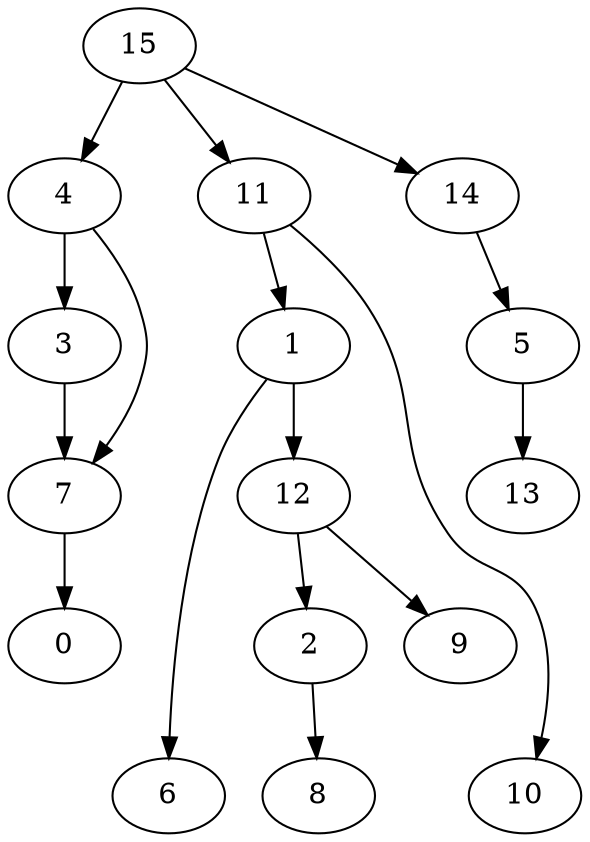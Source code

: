 digraph G {
    1;
    6;
    12;
    2;
    9;
    8;
    3;
    7;
    0;
    4;
    5;
    13;
    11;
    10;
    14;
    15;
    1 -> 6 [weight=0];
    1 -> 12 [weight=0];
    12 -> 2 [weight=0];
    12 -> 9 [weight=0];
    2 -> 8 [weight=0];
    3 -> 7 [weight=0];
    7 -> 0 [weight=0];
    4 -> 3 [weight=1];
    4 -> 7 [weight=0];
    5 -> 13 [weight=0];
    11 -> 1 [weight=0];
    11 -> 10 [weight=0];
    14 -> 5 [weight=0];
    15 -> 4 [weight=0];
    15 -> 11 [weight=0];
    15 -> 14 [weight=0];
}
